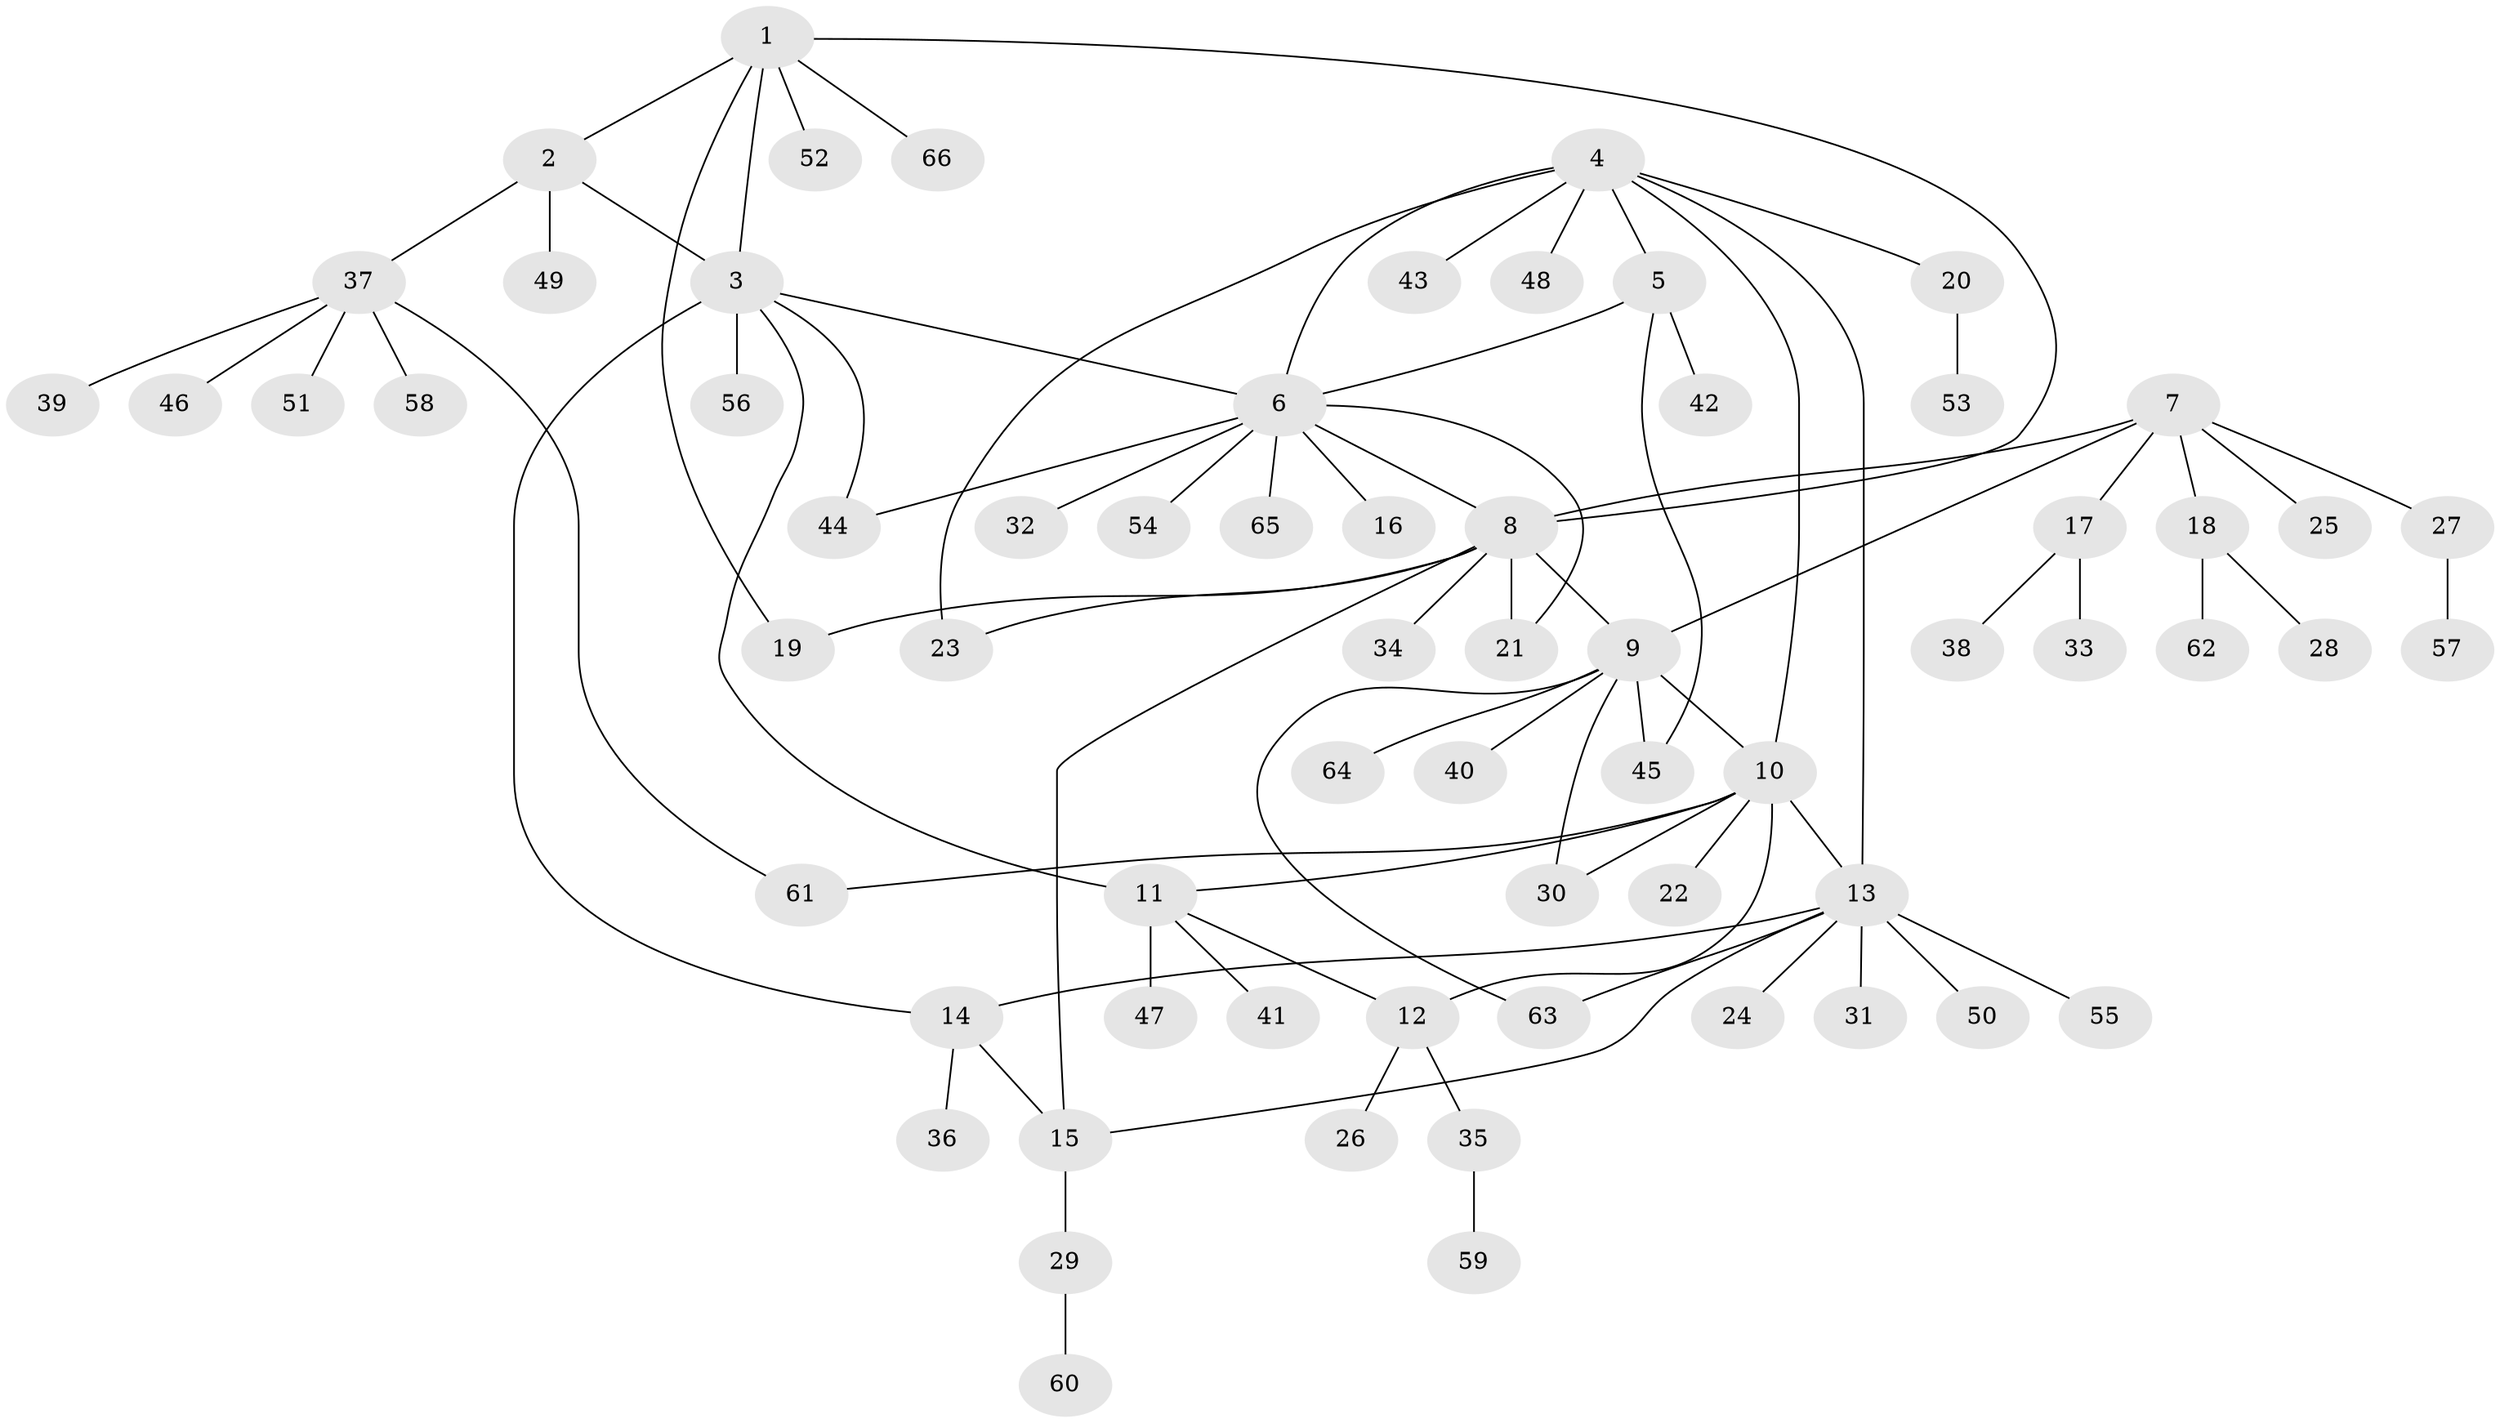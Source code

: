 // Generated by graph-tools (version 1.1) at 2025/11/02/27/25 16:11:37]
// undirected, 66 vertices, 84 edges
graph export_dot {
graph [start="1"]
  node [color=gray90,style=filled];
  1;
  2;
  3;
  4;
  5;
  6;
  7;
  8;
  9;
  10;
  11;
  12;
  13;
  14;
  15;
  16;
  17;
  18;
  19;
  20;
  21;
  22;
  23;
  24;
  25;
  26;
  27;
  28;
  29;
  30;
  31;
  32;
  33;
  34;
  35;
  36;
  37;
  38;
  39;
  40;
  41;
  42;
  43;
  44;
  45;
  46;
  47;
  48;
  49;
  50;
  51;
  52;
  53;
  54;
  55;
  56;
  57;
  58;
  59;
  60;
  61;
  62;
  63;
  64;
  65;
  66;
  1 -- 2;
  1 -- 3;
  1 -- 8;
  1 -- 19;
  1 -- 52;
  1 -- 66;
  2 -- 3;
  2 -- 37;
  2 -- 49;
  3 -- 6;
  3 -- 11;
  3 -- 14;
  3 -- 44;
  3 -- 56;
  4 -- 5;
  4 -- 6;
  4 -- 10;
  4 -- 13;
  4 -- 20;
  4 -- 23;
  4 -- 43;
  4 -- 48;
  5 -- 6;
  5 -- 42;
  5 -- 45;
  6 -- 8;
  6 -- 16;
  6 -- 21;
  6 -- 32;
  6 -- 44;
  6 -- 54;
  6 -- 65;
  7 -- 8;
  7 -- 9;
  7 -- 17;
  7 -- 18;
  7 -- 25;
  7 -- 27;
  8 -- 9;
  8 -- 15;
  8 -- 19;
  8 -- 21;
  8 -- 23;
  8 -- 34;
  9 -- 10;
  9 -- 30;
  9 -- 40;
  9 -- 45;
  9 -- 63;
  9 -- 64;
  10 -- 11;
  10 -- 12;
  10 -- 13;
  10 -- 22;
  10 -- 30;
  10 -- 61;
  11 -- 12;
  11 -- 41;
  11 -- 47;
  12 -- 26;
  12 -- 35;
  13 -- 14;
  13 -- 15;
  13 -- 24;
  13 -- 31;
  13 -- 50;
  13 -- 55;
  13 -- 63;
  14 -- 15;
  14 -- 36;
  15 -- 29;
  17 -- 33;
  17 -- 38;
  18 -- 28;
  18 -- 62;
  20 -- 53;
  27 -- 57;
  29 -- 60;
  35 -- 59;
  37 -- 39;
  37 -- 46;
  37 -- 51;
  37 -- 58;
  37 -- 61;
}
